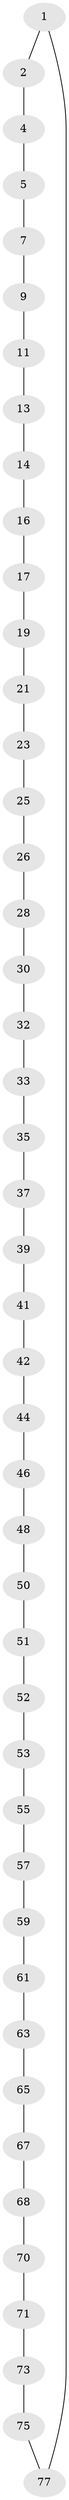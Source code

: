 // Generated by graph-tools (version 1.1) at 2025/24/03/03/25 07:24:20]
// undirected, 45 vertices, 45 edges
graph export_dot {
graph [start="1"]
  node [color=gray90,style=filled];
  1;
  2 [super="+3"];
  4;
  5 [super="+6"];
  7 [super="+8"];
  9 [super="+10"];
  11 [super="+12"];
  13;
  14 [super="+15"];
  16;
  17 [super="+18"];
  19 [super="+20"];
  21 [super="+22"];
  23 [super="+24"];
  25;
  26 [super="+27"];
  28 [super="+29"];
  30 [super="+31"];
  32;
  33 [super="+34"];
  35 [super="+36"];
  37 [super="+38"];
  39 [super="+40"];
  41;
  42 [super="+43"];
  44 [super="+45"];
  46 [super="+47"];
  48 [super="+49"];
  50;
  51;
  52;
  53 [super="+54"];
  55 [super="+56"];
  57 [super="+58"];
  59 [super="+60"];
  61 [super="+62"];
  63 [super="+64"];
  65 [super="+66"];
  67;
  68 [super="+69"];
  70;
  71 [super="+72"];
  73 [super="+74"];
  75 [super="+76"];
  77 [super="+78"];
  1 -- 2;
  1 -- 77;
  2 -- 4;
  4 -- 5;
  5 -- 7;
  7 -- 9;
  9 -- 11;
  11 -- 13;
  13 -- 14;
  14 -- 16;
  16 -- 17;
  17 -- 19;
  19 -- 21;
  21 -- 23;
  23 -- 25;
  25 -- 26;
  26 -- 28;
  28 -- 30;
  30 -- 32;
  32 -- 33;
  33 -- 35;
  35 -- 37;
  37 -- 39;
  39 -- 41;
  41 -- 42;
  42 -- 44;
  44 -- 46;
  46 -- 48;
  48 -- 50;
  50 -- 51;
  51 -- 52;
  52 -- 53;
  53 -- 55;
  55 -- 57;
  57 -- 59;
  59 -- 61;
  61 -- 63;
  63 -- 65;
  65 -- 67;
  67 -- 68;
  68 -- 70;
  70 -- 71;
  71 -- 73;
  73 -- 75;
  75 -- 77;
}
